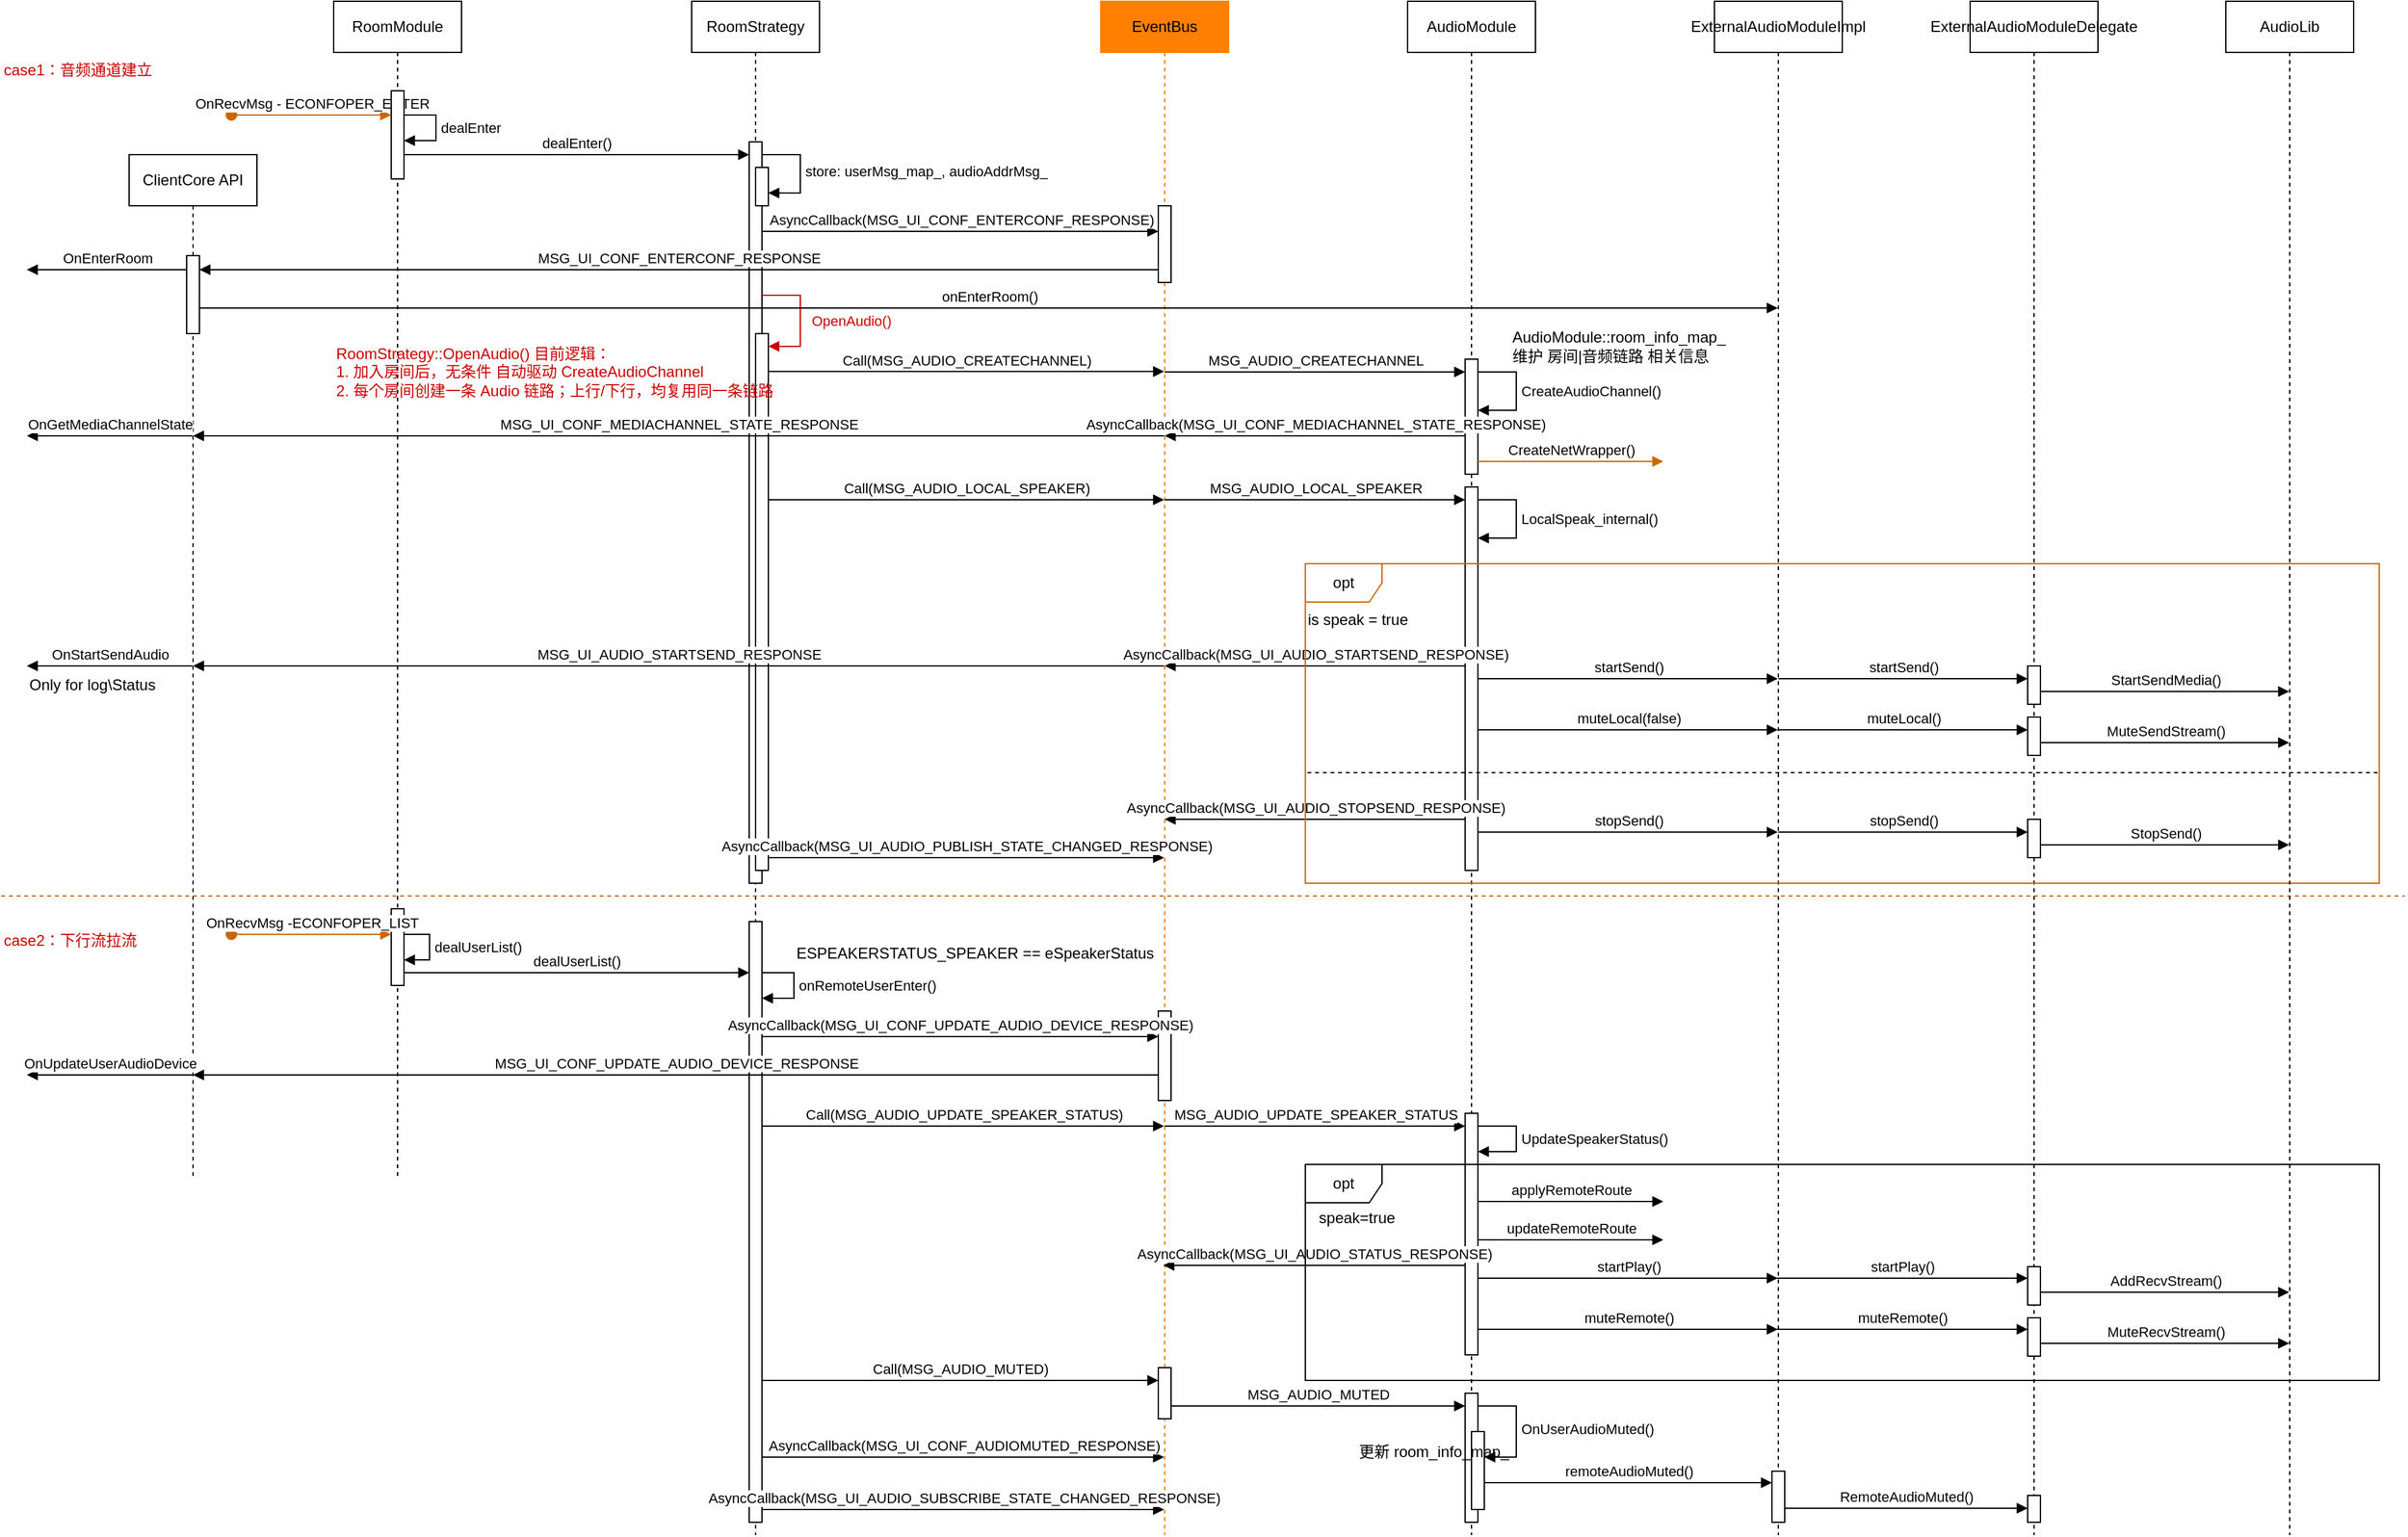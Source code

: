 <mxfile version="21.3.5" type="github">
  <diagram name="Page-1" id="2YBvvXClWsGukQMizWep">
    <mxGraphModel dx="2353" dy="1469" grid="1" gridSize="10" guides="1" tooltips="1" connect="1" arrows="1" fold="1" page="1" pageScale="1" pageWidth="1920" pageHeight="1200" math="0" shadow="0">
      <root>
        <mxCell id="0" />
        <mxCell id="1" parent="0" />
        <mxCell id="aM9ryv3xv72pqoxQDRHE-1" value="RoomModule" style="shape=umlLifeline;perimeter=lifelinePerimeter;whiteSpace=wrap;html=1;container=0;dropTarget=0;collapsible=0;recursiveResize=0;outlineConnect=0;portConstraint=eastwest;newEdgeStyle={&quot;edgeStyle&quot;:&quot;elbowEdgeStyle&quot;,&quot;elbow&quot;:&quot;vertical&quot;,&quot;curved&quot;:0,&quot;rounded&quot;:0};" parent="1" vertex="1">
          <mxGeometry x="280" width="100" height="920" as="geometry" />
        </mxCell>
        <mxCell id="aM9ryv3xv72pqoxQDRHE-3" value="OnRecvMsg -&amp;nbsp;ECONFOPER_ENTER" style="html=1;verticalAlign=bottom;startArrow=oval;endArrow=block;startSize=8;edgeStyle=elbowEdgeStyle;elbow=vertical;curved=0;rounded=0;strokeColor=#CC6600;" parent="aM9ryv3xv72pqoxQDRHE-1" target="RUMtgb1oClHB0mOU0g6q-1" edge="1">
          <mxGeometry relative="1" as="geometry">
            <mxPoint x="-80" y="89" as="sourcePoint" />
            <mxPoint x="45" y="59" as="targetPoint" />
            <Array as="points">
              <mxPoint x="-20" y="89" />
              <mxPoint x="-40" y="59" />
            </Array>
          </mxGeometry>
        </mxCell>
        <mxCell id="RUMtgb1oClHB0mOU0g6q-1" value="" style="html=1;points=[];perimeter=orthogonalPerimeter;outlineConnect=0;targetShapes=umlLifeline;portConstraint=eastwest;newEdgeStyle={&quot;edgeStyle&quot;:&quot;elbowEdgeStyle&quot;,&quot;elbow&quot;:&quot;vertical&quot;,&quot;curved&quot;:0,&quot;rounded&quot;:0};" vertex="1" parent="aM9ryv3xv72pqoxQDRHE-1">
          <mxGeometry x="45" y="70" width="10" height="69" as="geometry" />
        </mxCell>
        <mxCell id="RUMtgb1oClHB0mOU0g6q-2" value="dealEnter" style="html=1;align=left;spacingLeft=2;endArrow=block;rounded=0;edgeStyle=orthogonalEdgeStyle;curved=0;rounded=0;" edge="1" target="RUMtgb1oClHB0mOU0g6q-1" parent="aM9ryv3xv72pqoxQDRHE-1" source="RUMtgb1oClHB0mOU0g6q-1">
          <mxGeometry relative="1" as="geometry">
            <mxPoint x="70" y="89" as="sourcePoint" />
            <Array as="points">
              <mxPoint x="80" y="89" />
              <mxPoint x="80" y="109" />
            </Array>
          </mxGeometry>
        </mxCell>
        <mxCell id="RUMtgb1oClHB0mOU0g6q-36" value="" style="html=1;points=[];perimeter=orthogonalPerimeter;outlineConnect=0;targetShapes=umlLifeline;portConstraint=eastwest;newEdgeStyle={&quot;edgeStyle&quot;:&quot;elbowEdgeStyle&quot;,&quot;elbow&quot;:&quot;vertical&quot;,&quot;curved&quot;:0,&quot;rounded&quot;:0};" vertex="1" parent="aM9ryv3xv72pqoxQDRHE-1">
          <mxGeometry x="45" y="710" width="10" height="60" as="geometry" />
        </mxCell>
        <mxCell id="RUMtgb1oClHB0mOU0g6q-37" value="dealUserList()" style="html=1;align=left;spacingLeft=2;endArrow=block;rounded=0;edgeStyle=orthogonalEdgeStyle;curved=0;rounded=0;" edge="1" target="RUMtgb1oClHB0mOU0g6q-36" parent="aM9ryv3xv72pqoxQDRHE-1" source="RUMtgb1oClHB0mOU0g6q-36">
          <mxGeometry relative="1" as="geometry">
            <mxPoint x="55" y="700.0" as="sourcePoint" />
            <Array as="points" />
          </mxGeometry>
        </mxCell>
        <mxCell id="aM9ryv3xv72pqoxQDRHE-5" value="RoomStrategy" style="shape=umlLifeline;perimeter=lifelinePerimeter;whiteSpace=wrap;html=1;container=0;dropTarget=0;collapsible=0;recursiveResize=0;outlineConnect=0;portConstraint=eastwest;newEdgeStyle={&quot;edgeStyle&quot;:&quot;elbowEdgeStyle&quot;,&quot;elbow&quot;:&quot;vertical&quot;,&quot;curved&quot;:0,&quot;rounded&quot;:0};" parent="1" vertex="1">
          <mxGeometry x="560" width="100" height="1200" as="geometry" />
        </mxCell>
        <mxCell id="aM9ryv3xv72pqoxQDRHE-6" value="" style="html=1;points=[];perimeter=orthogonalPerimeter;outlineConnect=0;targetShapes=umlLifeline;portConstraint=eastwest;newEdgeStyle={&quot;edgeStyle&quot;:&quot;elbowEdgeStyle&quot;,&quot;elbow&quot;:&quot;vertical&quot;,&quot;curved&quot;:0,&quot;rounded&quot;:0};" parent="aM9ryv3xv72pqoxQDRHE-5" vertex="1">
          <mxGeometry x="45" y="110" width="10" height="580" as="geometry" />
        </mxCell>
        <mxCell id="RUMtgb1oClHB0mOU0g6q-3" value="" style="html=1;points=[];perimeter=orthogonalPerimeter;outlineConnect=0;targetShapes=umlLifeline;portConstraint=eastwest;newEdgeStyle={&quot;edgeStyle&quot;:&quot;elbowEdgeStyle&quot;,&quot;elbow&quot;:&quot;vertical&quot;,&quot;curved&quot;:0,&quot;rounded&quot;:0};" vertex="1" parent="aM9ryv3xv72pqoxQDRHE-5">
          <mxGeometry x="50" y="130" width="10" height="30" as="geometry" />
        </mxCell>
        <mxCell id="RUMtgb1oClHB0mOU0g6q-4" value="store: userMsg_map_,&amp;nbsp;audioAddrMsg_" style="html=1;align=left;spacingLeft=2;endArrow=block;rounded=0;edgeStyle=orthogonalEdgeStyle;curved=0;rounded=0;" edge="1" target="RUMtgb1oClHB0mOU0g6q-3" parent="aM9ryv3xv72pqoxQDRHE-5" source="aM9ryv3xv72pqoxQDRHE-6">
          <mxGeometry relative="1" as="geometry">
            <mxPoint x="55" y="139.029" as="sourcePoint" />
            <Array as="points">
              <mxPoint x="85" y="120" />
              <mxPoint x="85" y="150" />
            </Array>
          </mxGeometry>
        </mxCell>
        <mxCell id="RUMtgb1oClHB0mOU0g6q-14" value="" style="html=1;points=[];perimeter=orthogonalPerimeter;outlineConnect=0;targetShapes=umlLifeline;portConstraint=eastwest;newEdgeStyle={&quot;edgeStyle&quot;:&quot;elbowEdgeStyle&quot;,&quot;elbow&quot;:&quot;vertical&quot;,&quot;curved&quot;:0,&quot;rounded&quot;:0};" vertex="1" parent="aM9ryv3xv72pqoxQDRHE-5">
          <mxGeometry x="50" y="260" width="10" height="420" as="geometry" />
        </mxCell>
        <mxCell id="RUMtgb1oClHB0mOU0g6q-15" value="OpenAudio()" style="html=1;align=left;spacingLeft=2;endArrow=block;rounded=0;edgeStyle=orthogonalEdgeStyle;curved=0;rounded=0;strokeColor=#CC0000;fontColor=#CC0000;" edge="1" target="RUMtgb1oClHB0mOU0g6q-14" parent="aM9ryv3xv72pqoxQDRHE-5" source="aM9ryv3xv72pqoxQDRHE-6">
          <mxGeometry x="0.043" y="5" relative="1" as="geometry">
            <mxPoint x="55" y="239.029" as="sourcePoint" />
            <Array as="points">
              <mxPoint x="85" y="230" />
              <mxPoint x="85" y="270" />
            </Array>
            <mxPoint x="60" y="339.029" as="targetPoint" />
            <mxPoint as="offset" />
          </mxGeometry>
        </mxCell>
        <mxCell id="RUMtgb1oClHB0mOU0g6q-39" value="" style="html=1;points=[];perimeter=orthogonalPerimeter;outlineConnect=0;targetShapes=umlLifeline;portConstraint=eastwest;newEdgeStyle={&quot;edgeStyle&quot;:&quot;elbowEdgeStyle&quot;,&quot;elbow&quot;:&quot;vertical&quot;,&quot;curved&quot;:0,&quot;rounded&quot;:0};" vertex="1" parent="aM9ryv3xv72pqoxQDRHE-5">
          <mxGeometry x="45" y="720" width="10" height="30" as="geometry" />
        </mxCell>
        <mxCell id="RUMtgb1oClHB0mOU0g6q-40" value="" style="html=1;points=[];perimeter=orthogonalPerimeter;outlineConnect=0;targetShapes=umlLifeline;portConstraint=eastwest;newEdgeStyle={&quot;edgeStyle&quot;:&quot;elbowEdgeStyle&quot;,&quot;elbow&quot;:&quot;vertical&quot;,&quot;curved&quot;:0,&quot;rounded&quot;:0};" vertex="1" parent="aM9ryv3xv72pqoxQDRHE-5">
          <mxGeometry x="45" y="720" width="10" height="470" as="geometry" />
        </mxCell>
        <mxCell id="RUMtgb1oClHB0mOU0g6q-41" value="onRemoteUserEnter()" style="html=1;align=left;spacingLeft=2;endArrow=block;rounded=0;edgeStyle=orthogonalEdgeStyle;curved=0;rounded=0;" edge="1" parent="aM9ryv3xv72pqoxQDRHE-5" source="RUMtgb1oClHB0mOU0g6q-40">
          <mxGeometry relative="1" as="geometry">
            <mxPoint x="50" y="790" as="sourcePoint" />
            <Array as="points">
              <mxPoint x="80" y="760" />
              <mxPoint x="80" y="780" />
            </Array>
            <mxPoint x="55" y="780" as="targetPoint" />
          </mxGeometry>
        </mxCell>
        <mxCell id="aM9ryv3xv72pqoxQDRHE-7" value="dealEnter()" style="html=1;verticalAlign=bottom;endArrow=block;edgeStyle=elbowEdgeStyle;elbow=vertical;curved=0;rounded=0;" parent="1" source="RUMtgb1oClHB0mOU0g6q-1" target="aM9ryv3xv72pqoxQDRHE-6" edge="1">
          <mxGeometry relative="1" as="geometry">
            <mxPoint x="400" y="69" as="sourcePoint" />
            <Array as="points">
              <mxPoint x="520" y="120" />
              <mxPoint x="420" y="129" />
              <mxPoint x="450" y="139" />
              <mxPoint x="385" y="59" />
            </Array>
            <mxPoint x="605" y="129" as="targetPoint" />
          </mxGeometry>
        </mxCell>
        <mxCell id="RUMtgb1oClHB0mOU0g6q-5" value="EventBus" style="shape=umlLifeline;perimeter=lifelinePerimeter;whiteSpace=wrap;html=1;container=1;dropTarget=0;collapsible=0;recursiveResize=0;outlineConnect=0;portConstraint=eastwest;newEdgeStyle={&quot;edgeStyle&quot;:&quot;elbowEdgeStyle&quot;,&quot;elbow&quot;:&quot;vertical&quot;,&quot;curved&quot;:0,&quot;rounded&quot;:0};strokeColor=#FF8000;fillColor=#FF8000;fontColor=#000000;" vertex="1" parent="1">
          <mxGeometry x="880" width="100" height="1200" as="geometry" />
        </mxCell>
        <mxCell id="RUMtgb1oClHB0mOU0g6q-9" value="" style="html=1;points=[];perimeter=orthogonalPerimeter;outlineConnect=0;targetShapes=umlLifeline;portConstraint=eastwest;newEdgeStyle={&quot;edgeStyle&quot;:&quot;elbowEdgeStyle&quot;,&quot;elbow&quot;:&quot;vertical&quot;,&quot;curved&quot;:0,&quot;rounded&quot;:0};" vertex="1" parent="RUMtgb1oClHB0mOU0g6q-5">
          <mxGeometry x="45" y="160" width="10" height="60" as="geometry" />
        </mxCell>
        <mxCell id="RUMtgb1oClHB0mOU0g6q-44" value="" style="html=1;points=[];perimeter=orthogonalPerimeter;outlineConnect=0;targetShapes=umlLifeline;portConstraint=eastwest;newEdgeStyle={&quot;edgeStyle&quot;:&quot;elbowEdgeStyle&quot;,&quot;elbow&quot;:&quot;vertical&quot;,&quot;curved&quot;:0,&quot;rounded&quot;:0};" vertex="1" parent="RUMtgb1oClHB0mOU0g6q-5">
          <mxGeometry x="45" y="790" width="10" height="70" as="geometry" />
        </mxCell>
        <mxCell id="RUMtgb1oClHB0mOU0g6q-55" value="" style="html=1;points=[];perimeter=orthogonalPerimeter;outlineConnect=0;targetShapes=umlLifeline;portConstraint=eastwest;newEdgeStyle={&quot;edgeStyle&quot;:&quot;elbowEdgeStyle&quot;,&quot;elbow&quot;:&quot;vertical&quot;,&quot;curved&quot;:0,&quot;rounded&quot;:0};" vertex="1" parent="RUMtgb1oClHB0mOU0g6q-5">
          <mxGeometry x="45" y="1069" width="10" height="40" as="geometry" />
        </mxCell>
        <mxCell id="RUMtgb1oClHB0mOU0g6q-6" value="AsyncCallback(MSG_UI_CONF_ENTERCONF_RESPONSE)" style="html=1;verticalAlign=bottom;endArrow=block;edgeStyle=elbowEdgeStyle;elbow=vertical;curved=0;rounded=0;" edge="1" parent="1" source="aM9ryv3xv72pqoxQDRHE-6" target="RUMtgb1oClHB0mOU0g6q-9">
          <mxGeometry x="0.002" width="80" relative="1" as="geometry">
            <mxPoint x="615" y="219" as="sourcePoint" />
            <mxPoint x="750" y="149" as="targetPoint" />
            <Array as="points">
              <mxPoint x="640" y="180" />
              <mxPoint x="680" y="219" />
            </Array>
            <mxPoint as="offset" />
          </mxGeometry>
        </mxCell>
        <mxCell id="RUMtgb1oClHB0mOU0g6q-7" value="ExternalAudioModuleImpl" style="shape=umlLifeline;perimeter=lifelinePerimeter;whiteSpace=wrap;html=1;container=1;dropTarget=0;collapsible=0;recursiveResize=0;outlineConnect=0;portConstraint=eastwest;newEdgeStyle={&quot;edgeStyle&quot;:&quot;elbowEdgeStyle&quot;,&quot;elbow&quot;:&quot;vertical&quot;,&quot;curved&quot;:0,&quot;rounded&quot;:0};" vertex="1" parent="1">
          <mxGeometry x="1360" width="100" height="1200" as="geometry" />
        </mxCell>
        <mxCell id="RUMtgb1oClHB0mOU0g6q-63" value="" style="html=1;points=[];perimeter=orthogonalPerimeter;outlineConnect=0;targetShapes=umlLifeline;portConstraint=eastwest;newEdgeStyle={&quot;edgeStyle&quot;:&quot;elbowEdgeStyle&quot;,&quot;elbow&quot;:&quot;vertical&quot;,&quot;curved&quot;:0,&quot;rounded&quot;:0};" vertex="1" parent="RUMtgb1oClHB0mOU0g6q-7">
          <mxGeometry x="45" y="1150" width="10" height="40" as="geometry" />
        </mxCell>
        <mxCell id="RUMtgb1oClHB0mOU0g6q-8" value="ClientCore API" style="shape=umlLifeline;perimeter=lifelinePerimeter;whiteSpace=wrap;html=1;container=1;dropTarget=0;collapsible=0;recursiveResize=0;outlineConnect=0;portConstraint=eastwest;newEdgeStyle={&quot;edgeStyle&quot;:&quot;elbowEdgeStyle&quot;,&quot;elbow&quot;:&quot;vertical&quot;,&quot;curved&quot;:0,&quot;rounded&quot;:0};" vertex="1" parent="1">
          <mxGeometry x="120" y="120" width="100" height="800" as="geometry" />
        </mxCell>
        <mxCell id="RUMtgb1oClHB0mOU0g6q-11" value="" style="html=1;points=[];perimeter=orthogonalPerimeter;outlineConnect=0;targetShapes=umlLifeline;portConstraint=eastwest;newEdgeStyle={&quot;edgeStyle&quot;:&quot;elbowEdgeStyle&quot;,&quot;elbow&quot;:&quot;vertical&quot;,&quot;curved&quot;:0,&quot;rounded&quot;:0};" vertex="1" parent="RUMtgb1oClHB0mOU0g6q-8">
          <mxGeometry x="45" y="79" width="10" height="61" as="geometry" />
        </mxCell>
        <mxCell id="RUMtgb1oClHB0mOU0g6q-10" value="MSG_UI_CONF_ENTERCONF_RESPONSE" style="html=1;verticalAlign=bottom;endArrow=block;edgeStyle=elbowEdgeStyle;elbow=vertical;curved=0;rounded=0;" edge="1" parent="1" source="RUMtgb1oClHB0mOU0g6q-9" target="RUMtgb1oClHB0mOU0g6q-11">
          <mxGeometry width="80" relative="1" as="geometry">
            <mxPoint x="570" y="229" as="sourcePoint" />
            <mxPoint x="650" y="229" as="targetPoint" />
            <Array as="points">
              <mxPoint x="220" y="210" />
            </Array>
          </mxGeometry>
        </mxCell>
        <mxCell id="RUMtgb1oClHB0mOU0g6q-12" value="OnEnterRoom" style="html=1;verticalAlign=bottom;endArrow=block;edgeStyle=elbowEdgeStyle;elbow=vertical;curved=0;rounded=0;" edge="1" parent="1" source="RUMtgb1oClHB0mOU0g6q-11">
          <mxGeometry width="80" relative="1" as="geometry">
            <mxPoint x="-100" y="279.33" as="sourcePoint" />
            <mxPoint x="40" y="210" as="targetPoint" />
            <Array as="points">
              <mxPoint x="50" y="210" />
            </Array>
          </mxGeometry>
        </mxCell>
        <mxCell id="RUMtgb1oClHB0mOU0g6q-13" value="onEnterRoom()" style="html=1;verticalAlign=bottom;endArrow=block;edgeStyle=elbowEdgeStyle;elbow=vertical;curved=0;rounded=0;" edge="1" parent="1" source="RUMtgb1oClHB0mOU0g6q-11" target="RUMtgb1oClHB0mOU0g6q-7">
          <mxGeometry width="80" relative="1" as="geometry">
            <mxPoint x="570" y="299" as="sourcePoint" />
            <mxPoint x="1409.5" y="309" as="targetPoint" />
            <Array as="points">
              <mxPoint x="250" y="240" />
              <mxPoint x="290" y="309" />
            </Array>
          </mxGeometry>
        </mxCell>
        <mxCell id="RUMtgb1oClHB0mOU0g6q-17" value="Call(MSG_AUDIO_CREATECHANNEL)" style="html=1;verticalAlign=bottom;endArrow=block;edgeStyle=elbowEdgeStyle;elbow=vertical;curved=0;rounded=0;" edge="1" parent="1">
          <mxGeometry width="80" relative="1" as="geometry">
            <mxPoint x="620" y="289.66" as="sourcePoint" />
            <mxPoint x="929.5" y="289.66" as="targetPoint" />
            <Array as="points">
              <mxPoint x="660" y="289.66" />
            </Array>
          </mxGeometry>
        </mxCell>
        <mxCell id="RUMtgb1oClHB0mOU0g6q-18" value="AudioModule" style="shape=umlLifeline;perimeter=lifelinePerimeter;whiteSpace=wrap;html=1;container=1;dropTarget=0;collapsible=0;recursiveResize=0;outlineConnect=0;portConstraint=eastwest;newEdgeStyle={&quot;edgeStyle&quot;:&quot;elbowEdgeStyle&quot;,&quot;elbow&quot;:&quot;vertical&quot;,&quot;curved&quot;:0,&quot;rounded&quot;:0};" vertex="1" parent="1">
          <mxGeometry x="1120" width="100" height="1200" as="geometry" />
        </mxCell>
        <mxCell id="RUMtgb1oClHB0mOU0g6q-22" value="" style="html=1;points=[];perimeter=orthogonalPerimeter;outlineConnect=0;targetShapes=umlLifeline;portConstraint=eastwest;newEdgeStyle={&quot;edgeStyle&quot;:&quot;elbowEdgeStyle&quot;,&quot;elbow&quot;:&quot;vertical&quot;,&quot;curved&quot;:0,&quot;rounded&quot;:0};" vertex="1" parent="RUMtgb1oClHB0mOU0g6q-18">
          <mxGeometry x="45" y="280" width="10" height="90" as="geometry" />
        </mxCell>
        <mxCell id="RUMtgb1oClHB0mOU0g6q-23" value="CreateAudioChannel()" style="html=1;align=left;spacingLeft=2;endArrow=block;rounded=0;edgeStyle=orthogonalEdgeStyle;curved=0;rounded=0;" edge="1" target="RUMtgb1oClHB0mOU0g6q-22" parent="RUMtgb1oClHB0mOU0g6q-18" source="RUMtgb1oClHB0mOU0g6q-22">
          <mxGeometry relative="1" as="geometry">
            <mxPoint x="55" y="329" as="sourcePoint" />
            <Array as="points">
              <mxPoint x="85" y="290" />
              <mxPoint x="85" y="320" />
            </Array>
          </mxGeometry>
        </mxCell>
        <mxCell id="RUMtgb1oClHB0mOU0g6q-52" value="" style="html=1;points=[];perimeter=orthogonalPerimeter;outlineConnect=0;targetShapes=umlLifeline;portConstraint=eastwest;newEdgeStyle={&quot;edgeStyle&quot;:&quot;elbowEdgeStyle&quot;,&quot;elbow&quot;:&quot;vertical&quot;,&quot;curved&quot;:0,&quot;rounded&quot;:0};" vertex="1" parent="RUMtgb1oClHB0mOU0g6q-18">
          <mxGeometry x="45" y="870" width="10" height="189" as="geometry" />
        </mxCell>
        <mxCell id="RUMtgb1oClHB0mOU0g6q-53" value="UpdateSpeakerStatus()" style="html=1;align=left;spacingLeft=2;endArrow=block;rounded=0;edgeStyle=orthogonalEdgeStyle;curved=0;rounded=0;" edge="1" target="RUMtgb1oClHB0mOU0g6q-52" parent="RUMtgb1oClHB0mOU0g6q-18" source="RUMtgb1oClHB0mOU0g6q-52">
          <mxGeometry relative="1" as="geometry">
            <mxPoint x="55.0" y="869.004" as="sourcePoint" />
            <Array as="points">
              <mxPoint x="85" y="880" />
              <mxPoint x="85" y="900" />
            </Array>
          </mxGeometry>
        </mxCell>
        <mxCell id="RUMtgb1oClHB0mOU0g6q-56" value="" style="html=1;points=[];perimeter=orthogonalPerimeter;outlineConnect=0;targetShapes=umlLifeline;portConstraint=eastwest;newEdgeStyle={&quot;edgeStyle&quot;:&quot;elbowEdgeStyle&quot;,&quot;elbow&quot;:&quot;vertical&quot;,&quot;curved&quot;:0,&quot;rounded&quot;:0};" vertex="1" parent="RUMtgb1oClHB0mOU0g6q-18">
          <mxGeometry x="45" y="1089" width="10" height="101" as="geometry" />
        </mxCell>
        <mxCell id="RUMtgb1oClHB0mOU0g6q-58" value="" style="html=1;points=[];perimeter=orthogonalPerimeter;outlineConnect=0;targetShapes=umlLifeline;portConstraint=eastwest;newEdgeStyle={&quot;edgeStyle&quot;:&quot;elbowEdgeStyle&quot;,&quot;elbow&quot;:&quot;vertical&quot;,&quot;curved&quot;:0,&quot;rounded&quot;:0};" vertex="1" parent="RUMtgb1oClHB0mOU0g6q-18">
          <mxGeometry x="50" y="1119" width="10" height="61" as="geometry" />
        </mxCell>
        <mxCell id="RUMtgb1oClHB0mOU0g6q-59" value="OnUserAudioMuted()" style="html=1;align=left;spacingLeft=2;endArrow=block;rounded=0;edgeStyle=orthogonalEdgeStyle;curved=0;rounded=0;" edge="1" target="RUMtgb1oClHB0mOU0g6q-58" parent="RUMtgb1oClHB0mOU0g6q-18" source="RUMtgb1oClHB0mOU0g6q-56">
          <mxGeometry relative="1" as="geometry">
            <mxPoint x="55" y="1099" as="sourcePoint" />
            <Array as="points">
              <mxPoint x="85" y="1099" />
              <mxPoint x="85" y="1139" />
            </Array>
          </mxGeometry>
        </mxCell>
        <mxCell id="RUMtgb1oClHB0mOU0g6q-86" value="" style="html=1;points=[];perimeter=orthogonalPerimeter;outlineConnect=0;targetShapes=umlLifeline;portConstraint=eastwest;newEdgeStyle={&quot;edgeStyle&quot;:&quot;elbowEdgeStyle&quot;,&quot;elbow&quot;:&quot;vertical&quot;,&quot;curved&quot;:0,&quot;rounded&quot;:0};" vertex="1" parent="RUMtgb1oClHB0mOU0g6q-18">
          <mxGeometry x="45" y="380" width="10" height="300" as="geometry" />
        </mxCell>
        <mxCell id="RUMtgb1oClHB0mOU0g6q-87" value="LocalSpeak_internal()" style="html=1;align=left;spacingLeft=2;endArrow=block;rounded=0;edgeStyle=orthogonalEdgeStyle;curved=0;rounded=0;" edge="1" target="RUMtgb1oClHB0mOU0g6q-86" parent="RUMtgb1oClHB0mOU0g6q-18" source="RUMtgb1oClHB0mOU0g6q-86">
          <mxGeometry relative="1" as="geometry">
            <mxPoint x="55" y="469" as="sourcePoint" />
            <Array as="points">
              <mxPoint x="85" y="390" />
              <mxPoint x="85" y="420" />
            </Array>
          </mxGeometry>
        </mxCell>
        <mxCell id="RUMtgb1oClHB0mOU0g6q-21" value="MSG_AUDIO_CREATECHANNEL" style="html=1;verticalAlign=bottom;endArrow=block;edgeStyle=elbowEdgeStyle;elbow=vertical;curved=0;rounded=0;" edge="1" parent="1" target="RUMtgb1oClHB0mOU0g6q-22">
          <mxGeometry width="80" relative="1" as="geometry">
            <mxPoint x="930" y="290" as="sourcePoint" />
            <mxPoint x="1040" y="309" as="targetPoint" />
            <Array as="points">
              <mxPoint x="1010" y="290" />
              <mxPoint x="1140" y="309" />
              <mxPoint x="980" y="319" />
            </Array>
          </mxGeometry>
        </mxCell>
        <mxCell id="RUMtgb1oClHB0mOU0g6q-24" value="AsyncCallback(MSG_UI_CONF_MEDIACHANNEL_STATE_RESPONSE)" style="html=1;verticalAlign=bottom;endArrow=block;edgeStyle=elbowEdgeStyle;elbow=vertical;curved=0;rounded=0;" edge="1" parent="1" source="RUMtgb1oClHB0mOU0g6q-22" target="RUMtgb1oClHB0mOU0g6q-5">
          <mxGeometry x="-0.004" width="80" relative="1" as="geometry">
            <mxPoint x="1210" y="399.14" as="sourcePoint" />
            <mxPoint x="930" y="350" as="targetPoint" />
            <Array as="points">
              <mxPoint x="1090" y="340" />
              <mxPoint x="1010" y="360" />
              <mxPoint x="1040" y="379" />
              <mxPoint x="1100" y="369" />
              <mxPoint x="980" y="369" />
              <mxPoint x="1040" y="389" />
            </Array>
            <mxPoint as="offset" />
          </mxGeometry>
        </mxCell>
        <mxCell id="RUMtgb1oClHB0mOU0g6q-28" value="MSG_UI_CONF_MEDIACHANNEL_STATE_RESPONSE" style="html=1;verticalAlign=bottom;endArrow=block;edgeStyle=elbowEdgeStyle;elbow=vertical;curved=0;rounded=0;" edge="1" parent="1" target="RUMtgb1oClHB0mOU0g6q-8">
          <mxGeometry width="80" relative="1" as="geometry">
            <mxPoint x="929.5" y="340" as="sourcePoint" />
            <mxPoint x="210" y="340" as="targetPoint" />
            <Array as="points">
              <mxPoint x="840" y="340" />
              <mxPoint x="790" y="330" />
              <mxPoint x="680" y="350" />
              <mxPoint x="700" y="330" />
              <mxPoint x="490" y="380" />
              <mxPoint x="880" y="350" />
            </Array>
          </mxGeometry>
        </mxCell>
        <mxCell id="RUMtgb1oClHB0mOU0g6q-29" value="OnGetMediaChannelState" style="html=1;verticalAlign=bottom;endArrow=block;edgeStyle=elbowEdgeStyle;elbow=vertical;curved=0;rounded=0;" edge="1" parent="1" source="RUMtgb1oClHB0mOU0g6q-8">
          <mxGeometry width="80" relative="1" as="geometry">
            <mxPoint x="169.5" y="340" as="sourcePoint" />
            <mxPoint x="40" y="340" as="targetPoint" />
            <Array as="points">
              <mxPoint x="110" y="340" />
            </Array>
          </mxGeometry>
        </mxCell>
        <mxCell id="RUMtgb1oClHB0mOU0g6q-30" value="CreateNetWrapper()" style="html=1;verticalAlign=bottom;endArrow=block;edgeStyle=elbowEdgeStyle;elbow=vertical;curved=0;rounded=0;strokeColor=#CC6600;" edge="1" parent="1" source="RUMtgb1oClHB0mOU0g6q-22">
          <mxGeometry width="80" relative="1" as="geometry">
            <mxPoint x="1400" y="389.1" as="sourcePoint" />
            <mxPoint x="1320" y="360" as="targetPoint" />
            <Array as="points">
              <mxPoint x="1310" y="360" />
              <mxPoint x="1200" y="380" />
              <mxPoint x="1300" y="389" />
              <mxPoint x="1230" y="409" />
            </Array>
          </mxGeometry>
        </mxCell>
        <mxCell id="RUMtgb1oClHB0mOU0g6q-31" value="RoomStrategy::OpenAudio() 目前逻辑：&lt;br&gt;1. 加入房间后，无条件 自动驱动 CreateAudioChannel&amp;nbsp;&lt;br&gt;2. 每个房间创建一条 Audio 链路；上行/下行，均复用同一条链路" style="text;html=1;align=left;verticalAlign=middle;resizable=0;points=[];autosize=1;strokeColor=none;fillColor=none;fontColor=#CC0000;" vertex="1" parent="1">
          <mxGeometry x="280" y="260" width="370" height="60" as="geometry" />
        </mxCell>
        <mxCell id="RUMtgb1oClHB0mOU0g6q-32" value="AudioModule::room_info_map_&lt;br&gt;维护 房间|音频链路 相关信息" style="text;html=1;align=left;verticalAlign=middle;resizable=0;points=[];autosize=1;strokeColor=none;fillColor=none;" vertex="1" parent="1">
          <mxGeometry x="1200" y="250" width="190" height="40" as="geometry" />
        </mxCell>
        <mxCell id="RUMtgb1oClHB0mOU0g6q-33" value="" style="endArrow=none;dashed=1;html=1;rounded=0;strokeColor=#CC6600;" edge="1" parent="1">
          <mxGeometry width="50" height="50" relative="1" as="geometry">
            <mxPoint x="20" y="700" as="sourcePoint" />
            <mxPoint x="1900" y="700" as="targetPoint" />
          </mxGeometry>
        </mxCell>
        <mxCell id="RUMtgb1oClHB0mOU0g6q-34" value="OnRecvMsg -ECONFOPER_LIST" style="html=1;verticalAlign=bottom;startArrow=oval;startFill=1;endArrow=block;startSize=8;edgeStyle=elbowEdgeStyle;elbow=vertical;curved=0;rounded=0;strokeColor=#CC6600;" edge="1" parent="1" target="RUMtgb1oClHB0mOU0g6q-36">
          <mxGeometry x="-0.004" width="60" relative="1" as="geometry">
            <mxPoint x="200" y="730" as="sourcePoint" />
            <mxPoint x="260" y="710" as="targetPoint" />
            <Array as="points">
              <mxPoint x="260" y="730" />
              <mxPoint x="240" y="710" />
              <mxPoint x="220" y="690" />
            </Array>
            <mxPoint as="offset" />
          </mxGeometry>
        </mxCell>
        <mxCell id="RUMtgb1oClHB0mOU0g6q-38" value="dealUserList()" style="html=1;verticalAlign=bottom;endArrow=block;edgeStyle=elbowEdgeStyle;elbow=vertical;curved=0;rounded=0;" edge="1" parent="1" source="RUMtgb1oClHB0mOU0g6q-36">
          <mxGeometry width="80" relative="1" as="geometry">
            <mxPoint x="360" y="790.14" as="sourcePoint" />
            <mxPoint x="605" y="759.98" as="targetPoint" />
          </mxGeometry>
        </mxCell>
        <mxCell id="RUMtgb1oClHB0mOU0g6q-42" value="ESPEAKERSTATUS_SPEAKER == eSpeakerStatus" style="text;html=1;align=left;verticalAlign=middle;resizable=0;points=[];autosize=1;strokeColor=none;fillColor=none;" vertex="1" parent="1">
          <mxGeometry x="640" y="730" width="300" height="30" as="geometry" />
        </mxCell>
        <mxCell id="RUMtgb1oClHB0mOU0g6q-43" value="AsyncCallback(MSG_UI_CONF_UPDATE_AUDIO_DEVICE_RESPONSE)" style="html=1;verticalAlign=bottom;endArrow=block;edgeStyle=elbowEdgeStyle;elbow=vertical;curved=0;rounded=0;" edge="1" parent="1">
          <mxGeometry x="-0.001" width="80" relative="1" as="geometry">
            <mxPoint x="615" y="810" as="sourcePoint" />
            <mxPoint x="925" y="810" as="targetPoint" />
            <Array as="points">
              <mxPoint x="780" y="810" />
              <mxPoint x="760" y="850" />
            </Array>
            <mxPoint as="offset" />
          </mxGeometry>
        </mxCell>
        <mxCell id="RUMtgb1oClHB0mOU0g6q-46" value="MSG_UI_CONF_UPDATE_AUDIO_DEVICE_RESPONSE" style="html=1;verticalAlign=bottom;endArrow=block;edgeStyle=elbowEdgeStyle;elbow=vertical;curved=0;rounded=0;" edge="1" parent="1" source="RUMtgb1oClHB0mOU0g6q-44" target="RUMtgb1oClHB0mOU0g6q-8">
          <mxGeometry width="80" relative="1" as="geometry">
            <mxPoint x="430" y="890.33" as="sourcePoint" />
            <mxPoint x="88.962" y="840" as="targetPoint" />
            <Array as="points">
              <mxPoint x="700" y="840" />
              <mxPoint x="300" y="850" />
              <mxPoint x="190" y="900" />
              <mxPoint x="270" y="890" />
              <mxPoint x="120" y="890" />
            </Array>
          </mxGeometry>
        </mxCell>
        <mxCell id="RUMtgb1oClHB0mOU0g6q-47" value="OnUpdateUserAudioDevice" style="html=1;verticalAlign=bottom;endArrow=block;edgeStyle=elbowEdgeStyle;elbow=vertical;curved=0;rounded=0;" edge="1" parent="1" source="RUMtgb1oClHB0mOU0g6q-8">
          <mxGeometry width="80" relative="1" as="geometry">
            <mxPoint x="169.5" y="840" as="sourcePoint" />
            <mxPoint x="40" y="840" as="targetPoint" />
            <Array as="points">
              <mxPoint x="140" y="840" />
              <mxPoint x="120" y="850" />
              <mxPoint x="140" y="900" />
            </Array>
          </mxGeometry>
        </mxCell>
        <mxCell id="RUMtgb1oClHB0mOU0g6q-48" value="Call(MSG_AUDIO_UPDATE_SPEAKER_STATUS)" style="html=1;verticalAlign=bottom;endArrow=block;edgeStyle=elbowEdgeStyle;elbow=vertical;curved=0;rounded=0;" edge="1" parent="1" source="RUMtgb1oClHB0mOU0g6q-40" target="RUMtgb1oClHB0mOU0g6q-5">
          <mxGeometry width="80" relative="1" as="geometry">
            <mxPoint x="630" y="889" as="sourcePoint" />
            <mxPoint x="929.5" y="829" as="targetPoint" />
            <Array as="points">
              <mxPoint x="680" y="880" />
              <mxPoint x="690" y="840" />
              <mxPoint x="700" y="829" />
              <mxPoint x="720" y="839" />
              <mxPoint x="860" y="889" />
            </Array>
          </mxGeometry>
        </mxCell>
        <mxCell id="RUMtgb1oClHB0mOU0g6q-50" value="MSG_AUDIO_UPDATE_SPEAKER_STATUS" style="html=1;verticalAlign=bottom;endArrow=block;edgeStyle=elbowEdgeStyle;elbow=vertical;curved=0;rounded=0;" edge="1" parent="1" source="RUMtgb1oClHB0mOU0g6q-5" target="RUMtgb1oClHB0mOU0g6q-52">
          <mxGeometry width="80" relative="1" as="geometry">
            <mxPoint x="928.962" y="829" as="sourcePoint" />
            <mxPoint x="1040" y="909" as="targetPoint" />
            <Array as="points">
              <mxPoint x="1030" y="880" />
              <mxPoint x="980" y="840" />
              <mxPoint x="1040" y="829" />
              <mxPoint x="1020" y="839" />
              <mxPoint x="1010" y="859" />
              <mxPoint x="1020" y="909" />
            </Array>
          </mxGeometry>
        </mxCell>
        <mxCell id="RUMtgb1oClHB0mOU0g6q-54" value="Call(MSG_AUDIO_MUTED)" style="html=1;verticalAlign=bottom;endArrow=block;edgeStyle=elbowEdgeStyle;elbow=vertical;curved=0;rounded=0;" edge="1" parent="1" target="RUMtgb1oClHB0mOU0g6q-55">
          <mxGeometry width="80" relative="1" as="geometry">
            <mxPoint x="615" y="1079" as="sourcePoint" />
            <mxPoint x="930" y="999" as="targetPoint" />
            <Array as="points">
              <mxPoint x="850" y="1079" />
              <mxPoint x="890" y="1059" />
              <mxPoint x="860" y="1039" />
              <mxPoint x="880" y="1029" />
              <mxPoint x="860" y="1019" />
              <mxPoint x="790" y="999" />
            </Array>
          </mxGeometry>
        </mxCell>
        <mxCell id="RUMtgb1oClHB0mOU0g6q-57" value="MSG_AUDIO_MUTED" style="html=1;verticalAlign=bottom;endArrow=block;edgeStyle=elbowEdgeStyle;elbow=vertical;curved=0;rounded=0;" edge="1" parent="1" target="RUMtgb1oClHB0mOU0g6q-56">
          <mxGeometry width="80" relative="1" as="geometry">
            <mxPoint x="935" y="1099" as="sourcePoint" />
            <mxPoint x="1040" y="1089" as="targetPoint" />
            <Array as="points">
              <mxPoint x="1140" y="1099" />
            </Array>
          </mxGeometry>
        </mxCell>
        <mxCell id="RUMtgb1oClHB0mOU0g6q-60" value="更新 room_info_map_" style="text;html=1;align=left;verticalAlign=middle;resizable=0;points=[];autosize=1;strokeColor=none;fillColor=none;" vertex="1" parent="1">
          <mxGeometry x="1080" y="1120" width="140" height="30" as="geometry" />
        </mxCell>
        <mxCell id="RUMtgb1oClHB0mOU0g6q-61" value="remoteAudioMuted()" style="html=1;verticalAlign=bottom;endArrow=block;edgeStyle=elbowEdgeStyle;elbow=vertical;curved=0;rounded=0;" edge="1" parent="1" source="RUMtgb1oClHB0mOU0g6q-58" target="RUMtgb1oClHB0mOU0g6q-63">
          <mxGeometry width="80" relative="1" as="geometry">
            <mxPoint x="1200" y="1159" as="sourcePoint" />
            <mxPoint x="1280" y="1159" as="targetPoint" />
            <Array as="points">
              <mxPoint x="1240" y="1159" />
            </Array>
          </mxGeometry>
        </mxCell>
        <mxCell id="RUMtgb1oClHB0mOU0g6q-62" value="ExternalAudioModuleDelegate" style="shape=umlLifeline;perimeter=lifelinePerimeter;whiteSpace=wrap;html=1;container=1;dropTarget=0;collapsible=0;recursiveResize=0;outlineConnect=0;portConstraint=eastwest;newEdgeStyle={&quot;edgeStyle&quot;:&quot;elbowEdgeStyle&quot;,&quot;elbow&quot;:&quot;vertical&quot;,&quot;curved&quot;:0,&quot;rounded&quot;:0};" vertex="1" parent="1">
          <mxGeometry x="1560" width="100" height="1200" as="geometry" />
        </mxCell>
        <mxCell id="RUMtgb1oClHB0mOU0g6q-64" value="" style="html=1;points=[];perimeter=orthogonalPerimeter;outlineConnect=0;targetShapes=umlLifeline;portConstraint=eastwest;newEdgeStyle={&quot;edgeStyle&quot;:&quot;elbowEdgeStyle&quot;,&quot;elbow&quot;:&quot;vertical&quot;,&quot;curved&quot;:0,&quot;rounded&quot;:0};" vertex="1" parent="RUMtgb1oClHB0mOU0g6q-62">
          <mxGeometry x="45" y="1169" width="10" height="21" as="geometry" />
        </mxCell>
        <mxCell id="RUMtgb1oClHB0mOU0g6q-110" value="" style="html=1;points=[];perimeter=orthogonalPerimeter;outlineConnect=0;targetShapes=umlLifeline;portConstraint=eastwest;newEdgeStyle={&quot;edgeStyle&quot;:&quot;elbowEdgeStyle&quot;,&quot;elbow&quot;:&quot;vertical&quot;,&quot;curved&quot;:0,&quot;rounded&quot;:0};" vertex="1" parent="RUMtgb1oClHB0mOU0g6q-62">
          <mxGeometry x="45" y="520" width="10" height="30" as="geometry" />
        </mxCell>
        <mxCell id="RUMtgb1oClHB0mOU0g6q-111" value="" style="html=1;points=[];perimeter=orthogonalPerimeter;outlineConnect=0;targetShapes=umlLifeline;portConstraint=eastwest;newEdgeStyle={&quot;edgeStyle&quot;:&quot;elbowEdgeStyle&quot;,&quot;elbow&quot;:&quot;vertical&quot;,&quot;curved&quot;:0,&quot;rounded&quot;:0};" vertex="1" parent="RUMtgb1oClHB0mOU0g6q-62">
          <mxGeometry x="45" y="560" width="10" height="30" as="geometry" />
        </mxCell>
        <mxCell id="RUMtgb1oClHB0mOU0g6q-113" value="" style="html=1;points=[];perimeter=orthogonalPerimeter;outlineConnect=0;targetShapes=umlLifeline;portConstraint=eastwest;newEdgeStyle={&quot;edgeStyle&quot;:&quot;elbowEdgeStyle&quot;,&quot;elbow&quot;:&quot;vertical&quot;,&quot;curved&quot;:0,&quot;rounded&quot;:0};" vertex="1" parent="RUMtgb1oClHB0mOU0g6q-62">
          <mxGeometry x="45" y="640" width="10" height="30" as="geometry" />
        </mxCell>
        <mxCell id="RUMtgb1oClHB0mOU0g6q-115" value="" style="html=1;points=[];perimeter=orthogonalPerimeter;outlineConnect=0;targetShapes=umlLifeline;portConstraint=eastwest;newEdgeStyle={&quot;edgeStyle&quot;:&quot;elbowEdgeStyle&quot;,&quot;elbow&quot;:&quot;vertical&quot;,&quot;curved&quot;:0,&quot;rounded&quot;:0};" vertex="1" parent="RUMtgb1oClHB0mOU0g6q-62">
          <mxGeometry x="45" y="990" width="10" height="30" as="geometry" />
        </mxCell>
        <mxCell id="RUMtgb1oClHB0mOU0g6q-116" value="" style="html=1;points=[];perimeter=orthogonalPerimeter;outlineConnect=0;targetShapes=umlLifeline;portConstraint=eastwest;newEdgeStyle={&quot;edgeStyle&quot;:&quot;elbowEdgeStyle&quot;,&quot;elbow&quot;:&quot;vertical&quot;,&quot;curved&quot;:0,&quot;rounded&quot;:0};" vertex="1" parent="RUMtgb1oClHB0mOU0g6q-62">
          <mxGeometry x="45" y="1030" width="10" height="30" as="geometry" />
        </mxCell>
        <mxCell id="RUMtgb1oClHB0mOU0g6q-65" value="RemoteAudioMuted()" style="html=1;verticalAlign=bottom;endArrow=block;edgeStyle=elbowEdgeStyle;elbow=vertical;curved=0;rounded=0;" edge="1" parent="1" source="RUMtgb1oClHB0mOU0g6q-63" target="RUMtgb1oClHB0mOU0g6q-64">
          <mxGeometry width="80" relative="1" as="geometry">
            <mxPoint x="1600" y="1169" as="sourcePoint" />
            <mxPoint x="1280" y="1179.33" as="targetPoint" />
            <Array as="points">
              <mxPoint x="1500" y="1179" />
            </Array>
          </mxGeometry>
        </mxCell>
        <mxCell id="RUMtgb1oClHB0mOU0g6q-66" value="AsyncCallback(MSG_UI_CONF_AUDIOMUTED_RESPONSE)" style="html=1;verticalAlign=bottom;endArrow=block;edgeStyle=elbowEdgeStyle;elbow=vertical;curved=0;rounded=0;" edge="1" parent="1">
          <mxGeometry width="80" relative="1" as="geometry">
            <mxPoint x="615" y="1139" as="sourcePoint" />
            <mxPoint x="929.5" y="1139" as="targetPoint" />
            <Array as="points">
              <mxPoint x="800" y="1139" />
              <mxPoint x="690" y="1169" />
            </Array>
          </mxGeometry>
        </mxCell>
        <mxCell id="RUMtgb1oClHB0mOU0g6q-67" value="AsyncCallback(MSG_UI_AUDIO_SUBSCRIBE_STATE_CHANGED_RESPONSE)" style="html=1;verticalAlign=bottom;endArrow=block;edgeStyle=elbowEdgeStyle;elbow=vertical;curved=0;rounded=0;" edge="1" parent="1">
          <mxGeometry width="80" relative="1" as="geometry">
            <mxPoint x="615" y="1180" as="sourcePoint" />
            <mxPoint x="929.5" y="1180" as="targetPoint" />
            <Array as="points">
              <mxPoint x="680" y="1180" />
            </Array>
          </mxGeometry>
        </mxCell>
        <mxCell id="RUMtgb1oClHB0mOU0g6q-68" value="applyRemoteRoute" style="html=1;verticalAlign=bottom;endArrow=block;edgeStyle=elbowEdgeStyle;elbow=vertical;curved=0;rounded=0;" edge="1" parent="1" source="RUMtgb1oClHB0mOU0g6q-52">
          <mxGeometry width="80" relative="1" as="geometry">
            <mxPoint x="1220" y="949.0" as="sourcePoint" />
            <mxPoint x="1320" y="939" as="targetPoint" />
            <Array as="points">
              <mxPoint x="1200" y="939" />
            </Array>
          </mxGeometry>
        </mxCell>
        <mxCell id="RUMtgb1oClHB0mOU0g6q-69" value="updateRemoteRoute" style="html=1;verticalAlign=bottom;endArrow=block;edgeStyle=elbowEdgeStyle;elbow=vertical;curved=0;rounded=0;" edge="1" parent="1" source="RUMtgb1oClHB0mOU0g6q-52">
          <mxGeometry width="80" relative="1" as="geometry">
            <mxPoint x="1240" y="979.33" as="sourcePoint" />
            <mxPoint x="1320" y="969" as="targetPoint" />
            <Array as="points">
              <mxPoint x="1230" y="969" />
            </Array>
          </mxGeometry>
        </mxCell>
        <mxCell id="RUMtgb1oClHB0mOU0g6q-70" value="AsyncCallback(MSG_UI_AUDIO_STATUS_RESPONSE)" style="html=1;verticalAlign=bottom;endArrow=block;edgeStyle=elbowEdgeStyle;elbow=vertical;curved=0;rounded=0;" edge="1" parent="1" source="RUMtgb1oClHB0mOU0g6q-52">
          <mxGeometry width="80" relative="1" as="geometry">
            <mxPoint x="990" y="989.33" as="sourcePoint" />
            <mxPoint x="928.962" y="989" as="targetPoint" />
            <Array as="points">
              <mxPoint x="990" y="989" />
              <mxPoint x="1140" y="979" />
            </Array>
          </mxGeometry>
        </mxCell>
        <mxCell id="RUMtgb1oClHB0mOU0g6q-71" value="startPlay()" style="html=1;verticalAlign=bottom;endArrow=block;edgeStyle=elbowEdgeStyle;elbow=vertical;curved=0;rounded=0;" edge="1" parent="1" source="RUMtgb1oClHB0mOU0g6q-52">
          <mxGeometry width="80" relative="1" as="geometry">
            <mxPoint x="1190" y="999.33" as="sourcePoint" />
            <mxPoint x="1409.5" y="999" as="targetPoint" />
            <Array as="points">
              <mxPoint x="1250" y="999" />
            </Array>
          </mxGeometry>
        </mxCell>
        <mxCell id="RUMtgb1oClHB0mOU0g6q-73" value="muteRemote()" style="html=1;verticalAlign=bottom;endArrow=block;edgeStyle=elbowEdgeStyle;elbow=vertical;curved=0;rounded=0;" edge="1" parent="1" source="RUMtgb1oClHB0mOU0g6q-52">
          <mxGeometry width="80" relative="1" as="geometry">
            <mxPoint x="1200" y="1029" as="sourcePoint" />
            <mxPoint x="1409.5" y="1039" as="targetPoint" />
            <Array as="points">
              <mxPoint x="1250" y="1039" />
            </Array>
          </mxGeometry>
        </mxCell>
        <mxCell id="RUMtgb1oClHB0mOU0g6q-75" value="startPlay()" style="html=1;verticalAlign=bottom;endArrow=block;edgeStyle=elbowEdgeStyle;elbow=vertical;curved=0;rounded=0;" edge="1" parent="1" target="RUMtgb1oClHB0mOU0g6q-115">
          <mxGeometry width="80" relative="1" as="geometry">
            <mxPoint x="1408.962" y="999" as="sourcePoint" />
            <mxPoint x="1649.5" y="999" as="targetPoint" />
            <Array as="points">
              <mxPoint x="1580" y="999" />
              <mxPoint x="1570" y="919" />
              <mxPoint x="1460" y="1009" />
            </Array>
          </mxGeometry>
        </mxCell>
        <mxCell id="RUMtgb1oClHB0mOU0g6q-76" value="muteRemote()" style="html=1;verticalAlign=bottom;endArrow=block;edgeStyle=elbowEdgeStyle;elbow=vertical;curved=0;rounded=0;" edge="1" parent="1" target="RUMtgb1oClHB0mOU0g6q-116">
          <mxGeometry width="80" relative="1" as="geometry">
            <mxPoint x="1408.962" y="1039" as="sourcePoint" />
            <mxPoint x="1649.5" y="1039" as="targetPoint" />
            <Array as="points">
              <mxPoint x="1560" y="1039" />
              <mxPoint x="1470" y="879" />
              <mxPoint x="1440" y="1049" />
            </Array>
          </mxGeometry>
        </mxCell>
        <mxCell id="RUMtgb1oClHB0mOU0g6q-79" value="" style="group;strokeColor=none;" vertex="1" connectable="0" parent="1">
          <mxGeometry x="1040" y="910" width="840" height="169" as="geometry" />
        </mxCell>
        <mxCell id="RUMtgb1oClHB0mOU0g6q-77" value="opt" style="shape=umlFrame;whiteSpace=wrap;html=1;pointerEvents=0;" vertex="1" parent="RUMtgb1oClHB0mOU0g6q-79">
          <mxGeometry width="840" height="169" as="geometry" />
        </mxCell>
        <mxCell id="RUMtgb1oClHB0mOU0g6q-78" value="speak=true" style="text;html=1;align=center;verticalAlign=middle;resizable=0;points=[];autosize=1;strokeColor=none;fillColor=none;" vertex="1" parent="RUMtgb1oClHB0mOU0g6q-79">
          <mxGeometry y="26.684" width="80" height="30" as="geometry" />
        </mxCell>
        <mxCell id="RUMtgb1oClHB0mOU0g6q-80" value="case1：音频通道建立" style="text;html=1;align=left;verticalAlign=middle;resizable=0;points=[];autosize=1;strokeColor=none;fillColor=none;fontColor=#CC0000;" vertex="1" parent="1">
          <mxGeometry x="20" y="39" width="140" height="30" as="geometry" />
        </mxCell>
        <mxCell id="RUMtgb1oClHB0mOU0g6q-81" value="case2：下行流拉流" style="text;html=1;align=left;verticalAlign=middle;resizable=0;points=[];autosize=1;strokeColor=none;fillColor=none;fontColor=#CC0000;" vertex="1" parent="1">
          <mxGeometry x="20" y="720" width="130" height="30" as="geometry" />
        </mxCell>
        <mxCell id="RUMtgb1oClHB0mOU0g6q-82" value="Call(MSG_AUDIO_LOCAL_SPEAKER)" style="html=1;verticalAlign=bottom;endArrow=block;edgeStyle=elbowEdgeStyle;elbow=vertical;curved=0;rounded=0;" edge="1" parent="1">
          <mxGeometry width="80" relative="1" as="geometry">
            <mxPoint x="620" y="390.0" as="sourcePoint" />
            <mxPoint x="929.5" y="390.0" as="targetPoint" />
          </mxGeometry>
        </mxCell>
        <mxCell id="RUMtgb1oClHB0mOU0g6q-83" value="AsyncCallback(MSG_UI_AUDIO_PUBLISH_STATE_CHANGED_RESPONSE)" style="html=1;verticalAlign=bottom;endArrow=block;edgeStyle=elbowEdgeStyle;elbow=vertical;curved=0;rounded=0;" edge="1" parent="1" source="RUMtgb1oClHB0mOU0g6q-14" target="RUMtgb1oClHB0mOU0g6q-5">
          <mxGeometry width="80" relative="1" as="geometry">
            <mxPoint x="700" y="550" as="sourcePoint" />
            <mxPoint x="800" y="549.88" as="targetPoint" />
            <Array as="points">
              <mxPoint x="650" y="670" />
              <mxPoint x="720" y="600" />
              <mxPoint x="740" y="550" />
            </Array>
          </mxGeometry>
        </mxCell>
        <mxCell id="RUMtgb1oClHB0mOU0g6q-84" value="MSG_AUDIO_LOCAL_SPEAKER" style="html=1;verticalAlign=bottom;endArrow=block;edgeStyle=elbowEdgeStyle;elbow=vertical;curved=0;rounded=0;" edge="1" parent="1" source="RUMtgb1oClHB0mOU0g6q-5" target="RUMtgb1oClHB0mOU0g6q-86">
          <mxGeometry width="80" relative="1" as="geometry">
            <mxPoint x="929.929" y="399" as="sourcePoint" />
            <mxPoint x="1165" y="390" as="targetPoint" />
            <Array as="points">
              <mxPoint x="990" y="390" />
              <mxPoint x="1010" y="410" />
              <mxPoint x="1010" y="390" />
            </Array>
          </mxGeometry>
        </mxCell>
        <mxCell id="RUMtgb1oClHB0mOU0g6q-88" value="AsyncCallback(MSG_UI_AUDIO_STARTSEND_RESPONSE)" style="html=1;verticalAlign=bottom;endArrow=block;edgeStyle=elbowEdgeStyle;elbow=vertical;curved=0;rounded=0;" edge="1" parent="1" source="RUMtgb1oClHB0mOU0g6q-86" target="RUMtgb1oClHB0mOU0g6q-5">
          <mxGeometry width="80" relative="1" as="geometry">
            <mxPoint x="1070" y="521" as="sourcePoint" />
            <mxPoint x="1100" y="520.33" as="targetPoint" />
            <Array as="points">
              <mxPoint x="1010" y="520" />
              <mxPoint x="1020" y="540" />
              <mxPoint x="1060" y="521" />
            </Array>
          </mxGeometry>
        </mxCell>
        <mxCell id="RUMtgb1oClHB0mOU0g6q-89" value="MSG_UI_AUDIO_STARTSEND_RESPONSE" style="html=1;verticalAlign=bottom;endArrow=block;edgeStyle=elbowEdgeStyle;elbow=vertical;curved=0;rounded=0;" edge="1" parent="1" source="RUMtgb1oClHB0mOU0g6q-5" target="RUMtgb1oClHB0mOU0g6q-8">
          <mxGeometry width="80" relative="1" as="geometry">
            <mxPoint x="240" y="520" as="sourcePoint" />
            <mxPoint x="230" y="520.35" as="targetPoint" />
            <Array as="points">
              <mxPoint x="820" y="520" />
              <mxPoint x="440" y="520" />
              <mxPoint x="140" y="520" />
            </Array>
          </mxGeometry>
        </mxCell>
        <mxCell id="RUMtgb1oClHB0mOU0g6q-90" value="OnStartSendAudio" style="html=1;verticalAlign=bottom;endArrow=block;edgeStyle=elbowEdgeStyle;elbow=vertical;curved=0;rounded=0;" edge="1" parent="1" source="RUMtgb1oClHB0mOU0g6q-8">
          <mxGeometry width="80" relative="1" as="geometry">
            <mxPoint x="-70" y="520" as="sourcePoint" />
            <mxPoint x="40" y="520" as="targetPoint" />
            <Array as="points">
              <mxPoint x="120" y="520" />
              <mxPoint x="50" y="540" />
            </Array>
          </mxGeometry>
        </mxCell>
        <mxCell id="RUMtgb1oClHB0mOU0g6q-91" value="Only for log\Status" style="text;html=1;align=left;verticalAlign=middle;resizable=0;points=[];autosize=1;strokeColor=none;fillColor=none;" vertex="1" parent="1">
          <mxGeometry x="40" y="520" width="120" height="30" as="geometry" />
        </mxCell>
        <mxCell id="RUMtgb1oClHB0mOU0g6q-92" value="startSend()" style="html=1;verticalAlign=bottom;endArrow=block;edgeStyle=elbowEdgeStyle;elbow=vertical;curved=0;rounded=0;" edge="1" parent="1" source="RUMtgb1oClHB0mOU0g6q-86" target="RUMtgb1oClHB0mOU0g6q-7">
          <mxGeometry width="80" relative="1" as="geometry">
            <mxPoint x="1210" y="542.5" as="sourcePoint" />
            <mxPoint x="1290" y="542.5" as="targetPoint" />
            <Array as="points">
              <mxPoint x="1320" y="530" />
              <mxPoint x="1220" y="540" />
              <mxPoint x="1240" y="560" />
            </Array>
          </mxGeometry>
        </mxCell>
        <mxCell id="RUMtgb1oClHB0mOU0g6q-93" value="muteLocal(false)" style="html=1;verticalAlign=bottom;endArrow=block;edgeStyle=elbowEdgeStyle;elbow=vertical;curved=0;rounded=0;" edge="1" parent="1" source="RUMtgb1oClHB0mOU0g6q-86" target="RUMtgb1oClHB0mOU0g6q-7">
          <mxGeometry width="80" relative="1" as="geometry">
            <mxPoint x="1230" y="560" as="sourcePoint" />
            <mxPoint x="1290" y="558.33" as="targetPoint" />
            <Array as="points">
              <mxPoint x="1240" y="570" />
              <mxPoint x="1280" y="560" />
              <mxPoint x="1240" y="580" />
              <mxPoint x="1230" y="600" />
              <mxPoint x="1210" y="560" />
            </Array>
          </mxGeometry>
        </mxCell>
        <mxCell id="RUMtgb1oClHB0mOU0g6q-95" value="AsyncCallback(MSG_UI_AUDIO_STOPSEND_RESPONSE)" style="html=1;verticalAlign=bottom;endArrow=block;edgeStyle=elbowEdgeStyle;elbow=vertical;curved=0;rounded=0;" edge="1" parent="1" source="RUMtgb1oClHB0mOU0g6q-86" target="RUMtgb1oClHB0mOU0g6q-5">
          <mxGeometry width="80" relative="1" as="geometry">
            <mxPoint x="810" y="610" as="sourcePoint" />
            <mxPoint x="890" y="610" as="targetPoint" />
            <Array as="points">
              <mxPoint x="990" y="640" />
            </Array>
          </mxGeometry>
        </mxCell>
        <mxCell id="RUMtgb1oClHB0mOU0g6q-96" value="stopSend()" style="html=1;verticalAlign=bottom;endArrow=block;edgeStyle=elbowEdgeStyle;elbow=vertical;curved=0;rounded=0;" edge="1" parent="1" source="RUMtgb1oClHB0mOU0g6q-86" target="RUMtgb1oClHB0mOU0g6q-7">
          <mxGeometry width="80" relative="1" as="geometry">
            <mxPoint x="1220" y="660" as="sourcePoint" />
            <mxPoint x="1280" y="660.42" as="targetPoint" />
            <Array as="points">
              <mxPoint x="1350" y="650" />
              <mxPoint x="1240" y="660" />
            </Array>
          </mxGeometry>
        </mxCell>
        <mxCell id="RUMtgb1oClHB0mOU0g6q-102" value="" style="group;strokeColor=none;" vertex="1" connectable="0" parent="1">
          <mxGeometry x="1040" y="440" width="840" height="280" as="geometry" />
        </mxCell>
        <mxCell id="RUMtgb1oClHB0mOU0g6q-94" value="opt" style="shape=umlFrame;whiteSpace=wrap;html=1;pointerEvents=0;strokeColor=#CC6600;" vertex="1" parent="RUMtgb1oClHB0mOU0g6q-102">
          <mxGeometry width="840" height="250" as="geometry" />
        </mxCell>
        <mxCell id="RUMtgb1oClHB0mOU0g6q-98" value="is speak = true" style="text;html=1;align=left;verticalAlign=middle;resizable=0;points=[];autosize=1;strokeColor=none;fillColor=none;" vertex="1" parent="RUMtgb1oClHB0mOU0g6q-102">
          <mxGeometry y="28.846" width="100" height="30" as="geometry" />
        </mxCell>
        <mxCell id="RUMtgb1oClHB0mOU0g6q-99" value="" style="endArrow=none;dashed=1;html=1;rounded=0;entryX=1.001;entryY=0.654;entryDx=0;entryDy=0;entryPerimeter=0;exitX=0.002;exitY=0.654;exitDx=0;exitDy=0;exitPerimeter=0;" edge="1" parent="RUMtgb1oClHB0mOU0g6q-102" source="RUMtgb1oClHB0mOU0g6q-94" target="RUMtgb1oClHB0mOU0g6q-94">
          <mxGeometry width="50" height="50" relative="1" as="geometry">
            <mxPoint x="259.412" y="115.385" as="sourcePoint" />
            <mxPoint x="321.176" y="67.308" as="targetPoint" />
          </mxGeometry>
        </mxCell>
        <mxCell id="RUMtgb1oClHB0mOU0g6q-103" value="startSend()" style="html=1;verticalAlign=bottom;endArrow=block;edgeStyle=elbowEdgeStyle;elbow=vertical;curved=0;rounded=0;" edge="1" parent="1" source="RUMtgb1oClHB0mOU0g6q-7" target="RUMtgb1oClHB0mOU0g6q-110">
          <mxGeometry width="80" relative="1" as="geometry">
            <mxPoint x="1500" y="380" as="sourcePoint" />
            <mxPoint x="1610" y="380" as="targetPoint" />
            <Array as="points">
              <mxPoint x="1480" y="530" />
            </Array>
          </mxGeometry>
        </mxCell>
        <mxCell id="RUMtgb1oClHB0mOU0g6q-105" value="muteLocal()" style="html=1;verticalAlign=bottom;endArrow=block;edgeStyle=elbowEdgeStyle;elbow=vertical;curved=0;rounded=0;" edge="1" parent="1" source="RUMtgb1oClHB0mOU0g6q-7" target="RUMtgb1oClHB0mOU0g6q-111">
          <mxGeometry width="80" relative="1" as="geometry">
            <mxPoint x="1420" y="540" as="sourcePoint" />
            <mxPoint x="1500" y="540" as="targetPoint" />
            <Array as="points">
              <mxPoint x="1530" y="570" />
              <mxPoint x="1460" y="570" />
              <mxPoint x="1490" y="560" />
            </Array>
          </mxGeometry>
        </mxCell>
        <mxCell id="RUMtgb1oClHB0mOU0g6q-107" value="stopSend()" style="html=1;verticalAlign=bottom;endArrow=block;edgeStyle=elbowEdgeStyle;elbow=vertical;curved=0;rounded=0;" edge="1" parent="1" source="RUMtgb1oClHB0mOU0g6q-7" target="RUMtgb1oClHB0mOU0g6q-113">
          <mxGeometry width="80" relative="1" as="geometry">
            <mxPoint x="1420" y="660" as="sourcePoint" />
            <mxPoint x="1500" y="660" as="targetPoint" />
            <Array as="points">
              <mxPoint x="1550" y="650" />
              <mxPoint x="1470" y="660" />
              <mxPoint x="1570" y="660" />
              <mxPoint x="1410" y="640" />
            </Array>
          </mxGeometry>
        </mxCell>
        <mxCell id="RUMtgb1oClHB0mOU0g6q-108" value="AudioLib" style="shape=umlLifeline;perimeter=lifelinePerimeter;whiteSpace=wrap;html=1;container=1;dropTarget=0;collapsible=0;recursiveResize=0;outlineConnect=0;portConstraint=eastwest;newEdgeStyle={&quot;edgeStyle&quot;:&quot;elbowEdgeStyle&quot;,&quot;elbow&quot;:&quot;vertical&quot;,&quot;curved&quot;:0,&quot;rounded&quot;:0};" vertex="1" parent="1">
          <mxGeometry x="1760" width="100" height="1200" as="geometry" />
        </mxCell>
        <mxCell id="RUMtgb1oClHB0mOU0g6q-109" value="StartSendMedia()" style="html=1;verticalAlign=bottom;endArrow=block;edgeStyle=elbowEdgeStyle;elbow=vertical;curved=0;rounded=0;" edge="1" parent="1" source="RUMtgb1oClHB0mOU0g6q-110" target="RUMtgb1oClHB0mOU0g6q-108">
          <mxGeometry width="80" relative="1" as="geometry">
            <mxPoint x="1670" y="520" as="sourcePoint" />
            <mxPoint x="1770" y="530" as="targetPoint" />
            <Array as="points">
              <mxPoint x="1660" y="540" />
            </Array>
          </mxGeometry>
        </mxCell>
        <mxCell id="RUMtgb1oClHB0mOU0g6q-112" value="MuteSendStream()" style="html=1;verticalAlign=bottom;endArrow=block;edgeStyle=elbowEdgeStyle;elbow=vertical;curved=0;rounded=0;" edge="1" parent="1" source="RUMtgb1oClHB0mOU0g6q-111" target="RUMtgb1oClHB0mOU0g6q-108">
          <mxGeometry width="80" relative="1" as="geometry">
            <mxPoint x="1620" y="580" as="sourcePoint" />
            <mxPoint x="1820" y="580" as="targetPoint" />
            <Array as="points">
              <mxPoint x="1660" y="580" />
              <mxPoint x="1770" y="590" />
              <mxPoint x="1780" y="580" />
            </Array>
          </mxGeometry>
        </mxCell>
        <mxCell id="RUMtgb1oClHB0mOU0g6q-114" value="StopSend()" style="html=1;verticalAlign=bottom;endArrow=block;edgeStyle=elbowEdgeStyle;elbow=vertical;curved=0;rounded=0;" edge="1" parent="1" source="RUMtgb1oClHB0mOU0g6q-113" target="RUMtgb1oClHB0mOU0g6q-108">
          <mxGeometry width="80" relative="1" as="geometry">
            <mxPoint x="1690" y="660" as="sourcePoint" />
            <mxPoint x="1770" y="660" as="targetPoint" />
            <Array as="points">
              <mxPoint x="1660" y="660" />
            </Array>
          </mxGeometry>
        </mxCell>
        <mxCell id="RUMtgb1oClHB0mOU0g6q-117" value="AddRecvStream()" style="html=1;verticalAlign=bottom;endArrow=block;edgeStyle=elbowEdgeStyle;elbow=vertical;curved=0;rounded=0;" edge="1" parent="1" source="RUMtgb1oClHB0mOU0g6q-115" target="RUMtgb1oClHB0mOU0g6q-108">
          <mxGeometry width="80" relative="1" as="geometry">
            <mxPoint x="1660" y="1010" as="sourcePoint" />
            <mxPoint x="1840" y="1010" as="targetPoint" />
            <Array as="points">
              <mxPoint x="1640" y="1010" />
            </Array>
          </mxGeometry>
        </mxCell>
        <mxCell id="RUMtgb1oClHB0mOU0g6q-118" value="MuteRecvStream()" style="html=1;verticalAlign=bottom;endArrow=block;edgeStyle=elbowEdgeStyle;elbow=vertical;curved=0;rounded=0;" edge="1" parent="1" source="RUMtgb1oClHB0mOU0g6q-116" target="RUMtgb1oClHB0mOU0g6q-108">
          <mxGeometry width="80" relative="1" as="geometry">
            <mxPoint x="1670" y="1040" as="sourcePoint" />
            <mxPoint x="1870" y="1040" as="targetPoint" />
            <Array as="points">
              <mxPoint x="1640" y="1050" />
              <mxPoint x="1810" y="1040" />
            </Array>
          </mxGeometry>
        </mxCell>
      </root>
    </mxGraphModel>
  </diagram>
</mxfile>
